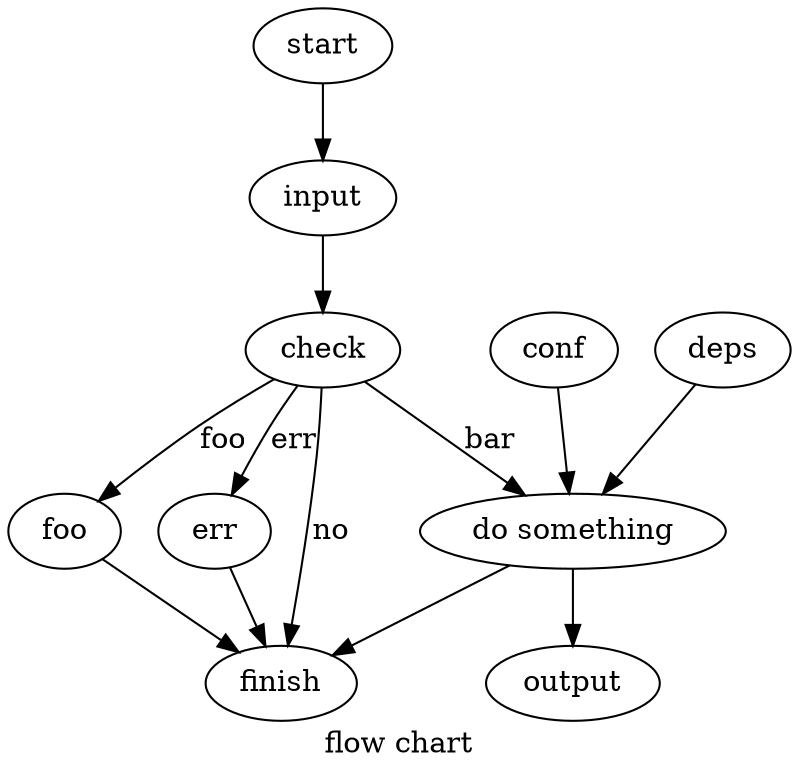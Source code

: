 /*
https://graphviz.org/about/ ,
https://magjac.com/graphviz-visual-editor/ ,
https://dreampuf.github.io/GraphvizOnline/ ,
similar tools: mermaid chart, yED

An attribute cannot be combined with an edge operation;
an attribute must be applied separately.

  ok: A -> B -> C
  no: A -> B [color=red] -> C;

generate image using command:
  $ dot -Tpng example.dot -o example.png

use image in markdown example.md:
  ![](example.png)

then preview markdown in vscode

*/

// example.dot

digraph {
  start -> input -> check;

  check -> foo [label=foo]
  check -> err [label=err]
  check -> finish [label=no]
  check -> bar [label=bar]

  foo -> finish
  err -> finish
  bar -> finish

  conf -> bar
  deps -> bar
  bar -> output

  bar [label="do something"]

  label = "flow chart"
}

